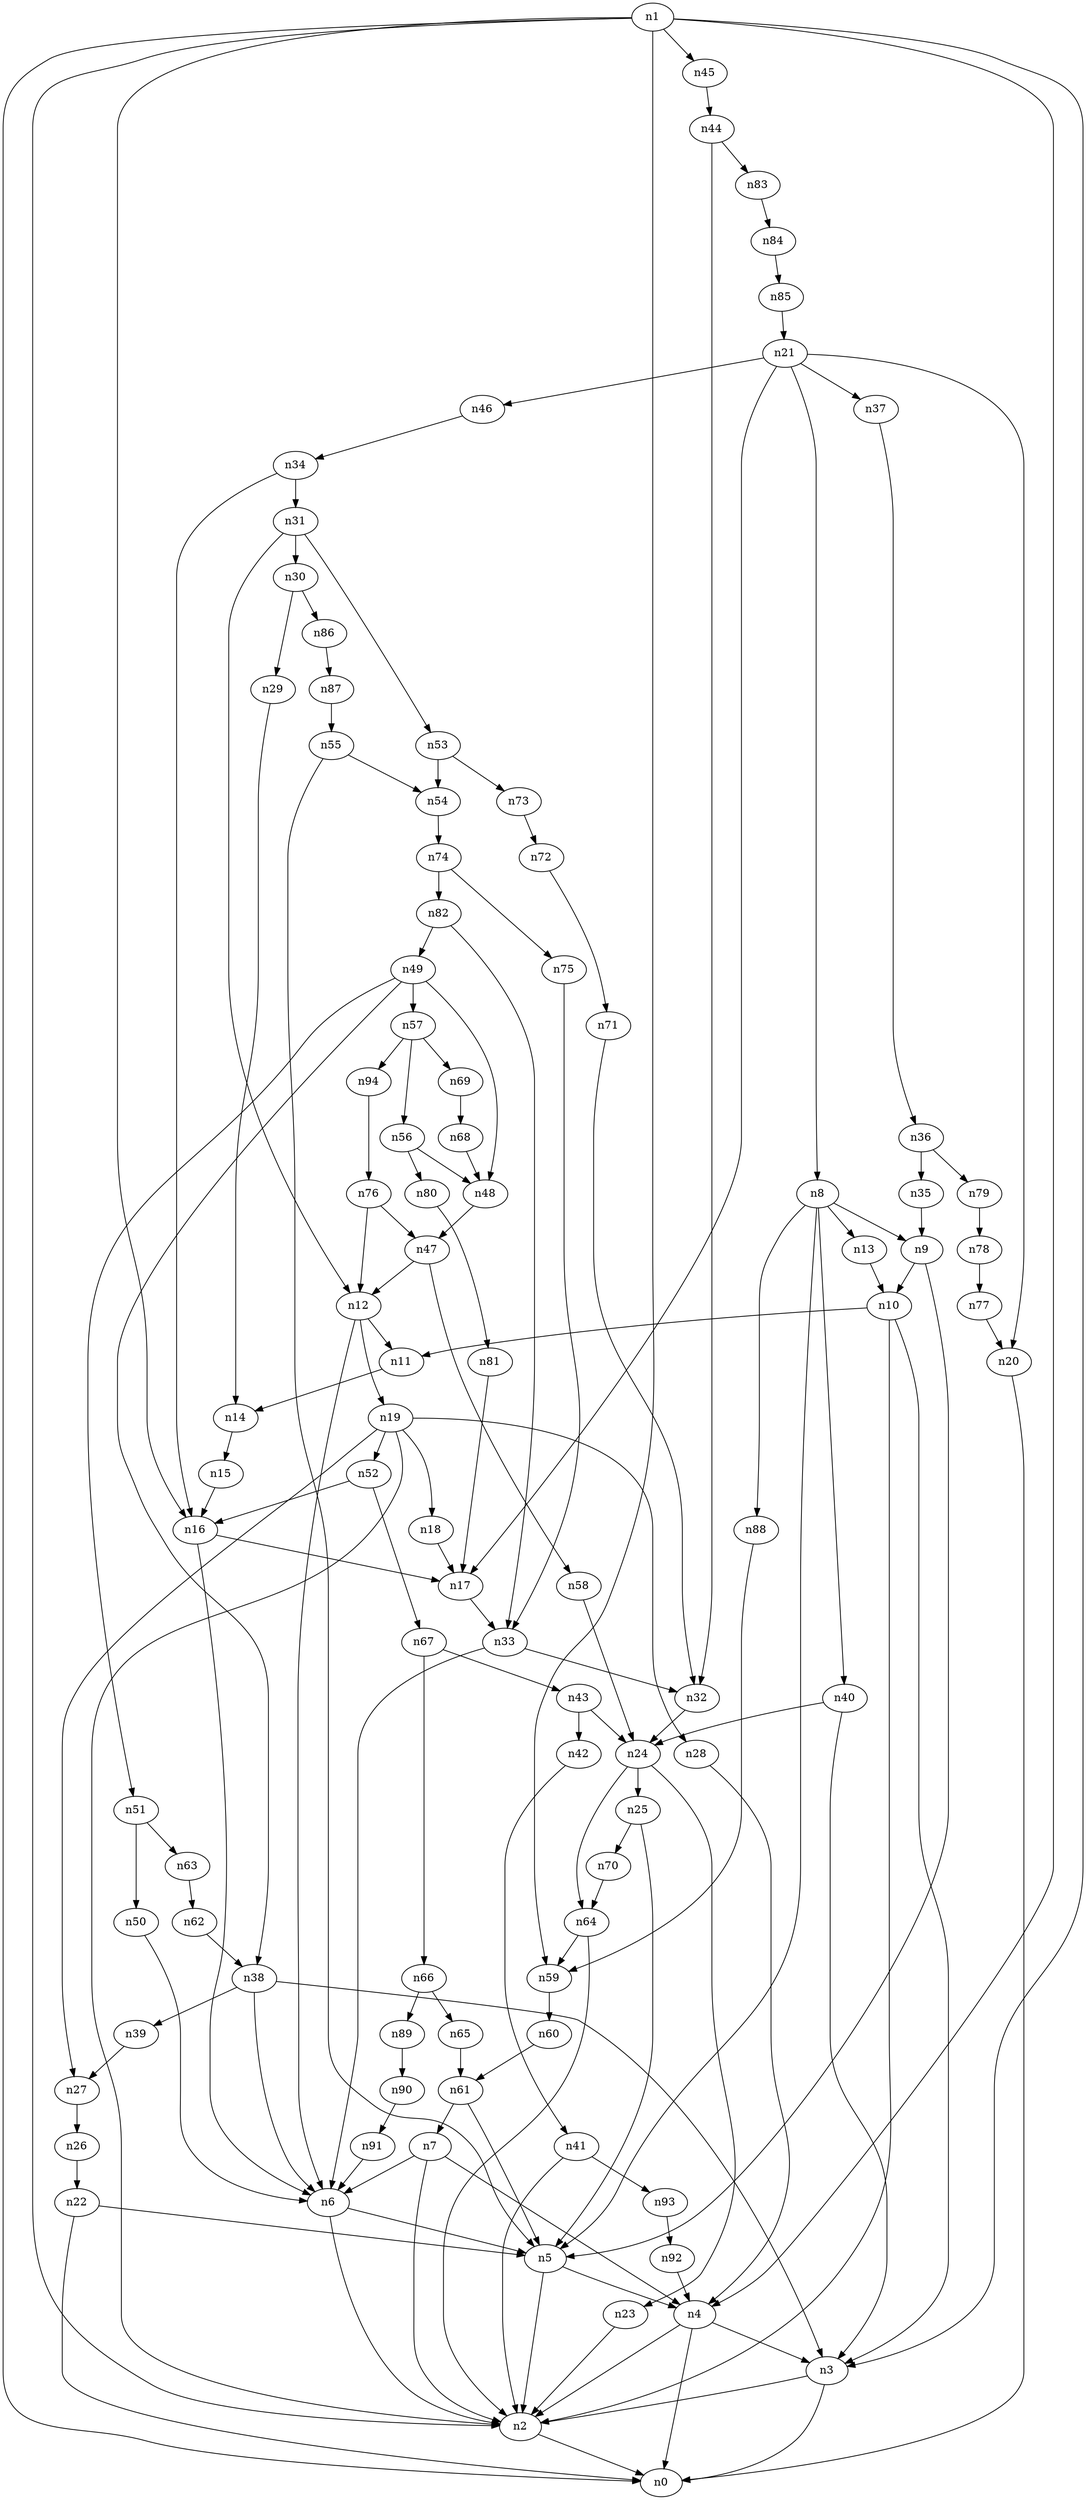 digraph G {
	n1 -> n0	 [_graphml_id=e0];
	n1 -> n2	 [_graphml_id=e1];
	n1 -> n3	 [_graphml_id=e6];
	n1 -> n4	 [_graphml_id=e9];
	n1 -> n16	 [_graphml_id=e69];
	n1 -> n45	 [_graphml_id=e76];
	n1 -> n59	 [_graphml_id=e100];
	n2 -> n0	 [_graphml_id=e5];
	n3 -> n0	 [_graphml_id=e8];
	n3 -> n2	 [_graphml_id=e2];
	n4 -> n0	 [_graphml_id=e4];
	n4 -> n2	 [_graphml_id=e7];
	n4 -> n3	 [_graphml_id=e3];
	n5 -> n2	 [_graphml_id=e59];
	n5 -> n4	 [_graphml_id=e10];
	n6 -> n2	 [_graphml_id=e12];
	n6 -> n5	 [_graphml_id=e11];
	n7 -> n2	 [_graphml_id=e13];
	n7 -> n4	 [_graphml_id=e14];
	n7 -> n6	 [_graphml_id=e15];
	n8 -> n5	 [_graphml_id=e16];
	n8 -> n9	 [_graphml_id=e17];
	n8 -> n13	 [_graphml_id=e24];
	n8 -> n40	 [_graphml_id=e68];
	n8 -> n88	 [_graphml_id=e148];
	n9 -> n5	 [_graphml_id=e49];
	n9 -> n10	 [_graphml_id=e18];
	n10 -> n2	 [_graphml_id=e19];
	n10 -> n3	 [_graphml_id=e25];
	n10 -> n11	 [_graphml_id=e20];
	n11 -> n14	 [_graphml_id=e26];
	n12 -> n6	 [_graphml_id=e22];
	n12 -> n11	 [_graphml_id=e21];
	n12 -> n19	 [_graphml_id=e33];
	n13 -> n10	 [_graphml_id=e23];
	n14 -> n15	 [_graphml_id=e27];
	n15 -> n16	 [_graphml_id=e28];
	n16 -> n6	 [_graphml_id=e29];
	n16 -> n17	 [_graphml_id=e30];
	n17 -> n33	 [_graphml_id=e56];
	n18 -> n17	 [_graphml_id=e31];
	n19 -> n2	 [_graphml_id=e39];
	n19 -> n18	 [_graphml_id=e32];
	n19 -> n27	 [_graphml_id=e46];
	n19 -> n28	 [_graphml_id=e47];
	n19 -> n52	 [_graphml_id=e87];
	n20 -> n0	 [_graphml_id=e34];
	n21 -> n8	 [_graphml_id=e109];
	n21 -> n17	 [_graphml_id=e36];
	n21 -> n20	 [_graphml_id=e35];
	n21 -> n37	 [_graphml_id=e63];
	n21 -> n46	 [_graphml_id=e77];
	n22 -> n0	 [_graphml_id=e38];
	n22 -> n5	 [_graphml_id=e37];
	n23 -> n2	 [_graphml_id=e40];
	n24 -> n23	 [_graphml_id=e41];
	n24 -> n25	 [_graphml_id=e42];
	n24 -> n64	 [_graphml_id=e108];
	n25 -> n5	 [_graphml_id=e43];
	n25 -> n70	 [_graphml_id=e117];
	n26 -> n22	 [_graphml_id=e44];
	n27 -> n26	 [_graphml_id=e45];
	n28 -> n4	 [_graphml_id=e48];
	n29 -> n14	 [_graphml_id=e50];
	n30 -> n29	 [_graphml_id=e51];
	n30 -> n86	 [_graphml_id=e144];
	n31 -> n12	 [_graphml_id=e53];
	n31 -> n30	 [_graphml_id=e52];
	n31 -> n53	 [_graphml_id=e90];
	n32 -> n24	 [_graphml_id=e54];
	n33 -> n6	 [_graphml_id=e99];
	n33 -> n32	 [_graphml_id=e55];
	n34 -> n16	 [_graphml_id=e58];
	n34 -> n31	 [_graphml_id=e57];
	n35 -> n9	 [_graphml_id=e60];
	n36 -> n35	 [_graphml_id=e61];
	n36 -> n79	 [_graphml_id=e133];
	n37 -> n36	 [_graphml_id=e62];
	n38 -> n3	 [_graphml_id=e79];
	n38 -> n6	 [_graphml_id=e64];
	n38 -> n39	 [_graphml_id=e65];
	n39 -> n27	 [_graphml_id=e66];
	n40 -> n3	 [_graphml_id=e67];
	n40 -> n24	 [_graphml_id=e89];
	n41 -> n2	 [_graphml_id=e70];
	n41 -> n93	 [_graphml_id=e156];
	n42 -> n41	 [_graphml_id=e71];
	n43 -> n24	 [_graphml_id=e73];
	n43 -> n42	 [_graphml_id=e72];
	n44 -> n32	 [_graphml_id=e74];
	n44 -> n83	 [_graphml_id=e140];
	n45 -> n44	 [_graphml_id=e75];
	n46 -> n34	 [_graphml_id=e78];
	n47 -> n12	 [_graphml_id=e80];
	n47 -> n58	 [_graphml_id=e97];
	n48 -> n47	 [_graphml_id=e81];
	n49 -> n38	 [_graphml_id=e83];
	n49 -> n48	 [_graphml_id=e82];
	n49 -> n51	 [_graphml_id=e86];
	n49 -> n57	 [_graphml_id=e96];
	n50 -> n6	 [_graphml_id=e84];
	n51 -> n50	 [_graphml_id=e85];
	n51 -> n63	 [_graphml_id=e106];
	n52 -> n16	 [_graphml_id=e88];
	n52 -> n67	 [_graphml_id=e119];
	n53 -> n54	 [_graphml_id=e91];
	n53 -> n73	 [_graphml_id=e123];
	n54 -> n74	 [_graphml_id=e124];
	n55 -> n5	 [_graphml_id=e93];
	n55 -> n54	 [_graphml_id=e92];
	n56 -> n48	 [_graphml_id=e94];
	n56 -> n80	 [_graphml_id=e134];
	n57 -> n56	 [_graphml_id=e95];
	n57 -> n69	 [_graphml_id=e116];
	n57 -> n94	 [_graphml_id=e157];
	n58 -> n24	 [_graphml_id=e98];
	n59 -> n60	 [_graphml_id=e101];
	n60 -> n61	 [_graphml_id=e102];
	n61 -> n5	 [_graphml_id=e129];
	n61 -> n7	 [_graphml_id=e103];
	n62 -> n38	 [_graphml_id=e104];
	n63 -> n62	 [_graphml_id=e105];
	n64 -> n2	 [_graphml_id=e139];
	n64 -> n59	 [_graphml_id=e107];
	n65 -> n61	 [_graphml_id=e110];
	n66 -> n65	 [_graphml_id=e111];
	n66 -> n89	 [_graphml_id=e150];
	n67 -> n43	 [_graphml_id=e113];
	n67 -> n66	 [_graphml_id=e112];
	n68 -> n48	 [_graphml_id=e114];
	n69 -> n68	 [_graphml_id=e115];
	n70 -> n64	 [_graphml_id=e118];
	n71 -> n32	 [_graphml_id=e120];
	n72 -> n71	 [_graphml_id=e121];
	n73 -> n72	 [_graphml_id=e122];
	n74 -> n75	 [_graphml_id=e125];
	n74 -> n82	 [_graphml_id=e138];
	n75 -> n33	 [_graphml_id=e126];
	n76 -> n12	 [_graphml_id=e128];
	n76 -> n47	 [_graphml_id=e127];
	n77 -> n20	 [_graphml_id=e130];
	n78 -> n77	 [_graphml_id=e131];
	n79 -> n78	 [_graphml_id=e132];
	n80 -> n81	 [_graphml_id=e135];
	n81 -> n17	 [_graphml_id=e136];
	n82 -> n33	 [_graphml_id=e137];
	n82 -> n49	 [_graphml_id=e149];
	n83 -> n84	 [_graphml_id=e141];
	n84 -> n85	 [_graphml_id=e142];
	n85 -> n21	 [_graphml_id=e143];
	n86 -> n87	 [_graphml_id=e145];
	n87 -> n55	 [_graphml_id=e146];
	n88 -> n59	 [_graphml_id=e147];
	n89 -> n90	 [_graphml_id=e151];
	n90 -> n91	 [_graphml_id=e152];
	n91 -> n6	 [_graphml_id=e153];
	n92 -> n4	 [_graphml_id=e154];
	n93 -> n92	 [_graphml_id=e155];
	n94 -> n76	 [_graphml_id=e158];
}
